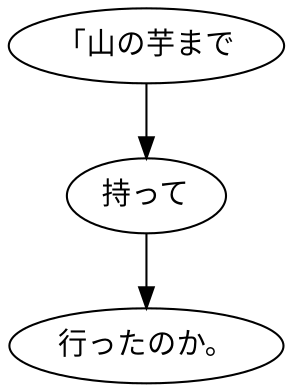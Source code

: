 digraph graph2925 {
	node0 [label="「山の芋まで"];
	node1 [label="持って"];
	node2 [label="行ったのか。"];
	node0 -> node1;
	node1 -> node2;
}
